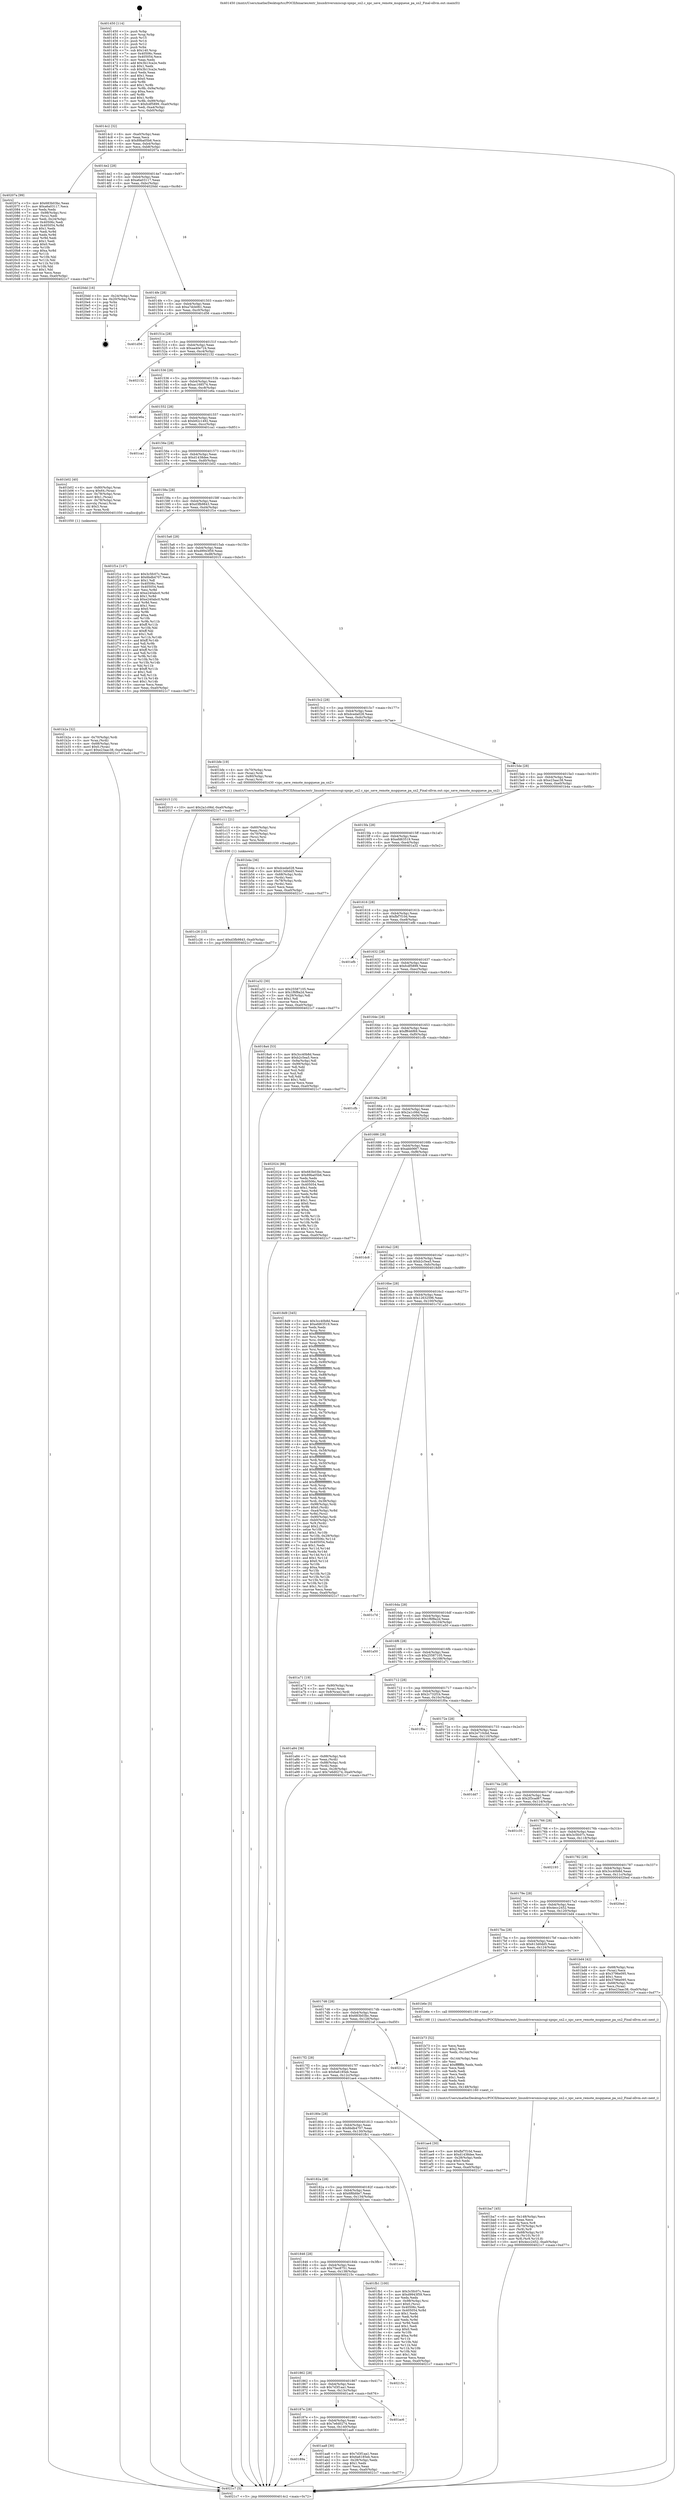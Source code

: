 digraph "0x401450" {
  label = "0x401450 (/mnt/c/Users/mathe/Desktop/tcc/POCII/binaries/extr_linuxdriversmiscsgi-xpxpc_sn2.c_xpc_save_remote_msgqueue_pa_sn2_Final-ollvm.out::main(0))"
  labelloc = "t"
  node[shape=record]

  Entry [label="",width=0.3,height=0.3,shape=circle,fillcolor=black,style=filled]
  "0x4014c2" [label="{
     0x4014c2 [32]\l
     | [instrs]\l
     &nbsp;&nbsp;0x4014c2 \<+6\>: mov -0xa0(%rbp),%eax\l
     &nbsp;&nbsp;0x4014c8 \<+2\>: mov %eax,%ecx\l
     &nbsp;&nbsp;0x4014ca \<+6\>: sub $0x89ba05b6,%ecx\l
     &nbsp;&nbsp;0x4014d0 \<+6\>: mov %eax,-0xb4(%rbp)\l
     &nbsp;&nbsp;0x4014d6 \<+6\>: mov %ecx,-0xb8(%rbp)\l
     &nbsp;&nbsp;0x4014dc \<+6\>: je 000000000040207a \<main+0xc2a\>\l
  }"]
  "0x40207a" [label="{
     0x40207a [99]\l
     | [instrs]\l
     &nbsp;&nbsp;0x40207a \<+5\>: mov $0x683b03bc,%eax\l
     &nbsp;&nbsp;0x40207f \<+5\>: mov $0xa6a03117,%ecx\l
     &nbsp;&nbsp;0x402084 \<+2\>: xor %edx,%edx\l
     &nbsp;&nbsp;0x402086 \<+7\>: mov -0x98(%rbp),%rsi\l
     &nbsp;&nbsp;0x40208d \<+2\>: mov (%rsi),%edi\l
     &nbsp;&nbsp;0x40208f \<+3\>: mov %edi,-0x24(%rbp)\l
     &nbsp;&nbsp;0x402092 \<+7\>: mov 0x40506c,%edi\l
     &nbsp;&nbsp;0x402099 \<+8\>: mov 0x405054,%r8d\l
     &nbsp;&nbsp;0x4020a1 \<+3\>: sub $0x1,%edx\l
     &nbsp;&nbsp;0x4020a4 \<+3\>: mov %edi,%r9d\l
     &nbsp;&nbsp;0x4020a7 \<+3\>: add %edx,%r9d\l
     &nbsp;&nbsp;0x4020aa \<+4\>: imul %r9d,%edi\l
     &nbsp;&nbsp;0x4020ae \<+3\>: and $0x1,%edi\l
     &nbsp;&nbsp;0x4020b1 \<+3\>: cmp $0x0,%edi\l
     &nbsp;&nbsp;0x4020b4 \<+4\>: sete %r10b\l
     &nbsp;&nbsp;0x4020b8 \<+4\>: cmp $0xa,%r8d\l
     &nbsp;&nbsp;0x4020bc \<+4\>: setl %r11b\l
     &nbsp;&nbsp;0x4020c0 \<+3\>: mov %r10b,%bl\l
     &nbsp;&nbsp;0x4020c3 \<+3\>: and %r11b,%bl\l
     &nbsp;&nbsp;0x4020c6 \<+3\>: xor %r11b,%r10b\l
     &nbsp;&nbsp;0x4020c9 \<+3\>: or %r10b,%bl\l
     &nbsp;&nbsp;0x4020cc \<+3\>: test $0x1,%bl\l
     &nbsp;&nbsp;0x4020cf \<+3\>: cmovne %ecx,%eax\l
     &nbsp;&nbsp;0x4020d2 \<+6\>: mov %eax,-0xa0(%rbp)\l
     &nbsp;&nbsp;0x4020d8 \<+5\>: jmp 00000000004021c7 \<main+0xd77\>\l
  }"]
  "0x4014e2" [label="{
     0x4014e2 [28]\l
     | [instrs]\l
     &nbsp;&nbsp;0x4014e2 \<+5\>: jmp 00000000004014e7 \<main+0x97\>\l
     &nbsp;&nbsp;0x4014e7 \<+6\>: mov -0xb4(%rbp),%eax\l
     &nbsp;&nbsp;0x4014ed \<+5\>: sub $0xa6a03117,%eax\l
     &nbsp;&nbsp;0x4014f2 \<+6\>: mov %eax,-0xbc(%rbp)\l
     &nbsp;&nbsp;0x4014f8 \<+6\>: je 00000000004020dd \<main+0xc8d\>\l
  }"]
  Exit [label="",width=0.3,height=0.3,shape=circle,fillcolor=black,style=filled,peripheries=2]
  "0x4020dd" [label="{
     0x4020dd [16]\l
     | [instrs]\l
     &nbsp;&nbsp;0x4020dd \<+3\>: mov -0x24(%rbp),%eax\l
     &nbsp;&nbsp;0x4020e0 \<+4\>: lea -0x20(%rbp),%rsp\l
     &nbsp;&nbsp;0x4020e4 \<+1\>: pop %rbx\l
     &nbsp;&nbsp;0x4020e5 \<+2\>: pop %r12\l
     &nbsp;&nbsp;0x4020e7 \<+2\>: pop %r14\l
     &nbsp;&nbsp;0x4020e9 \<+2\>: pop %r15\l
     &nbsp;&nbsp;0x4020eb \<+1\>: pop %rbp\l
     &nbsp;&nbsp;0x4020ec \<+1\>: ret\l
  }"]
  "0x4014fe" [label="{
     0x4014fe [28]\l
     | [instrs]\l
     &nbsp;&nbsp;0x4014fe \<+5\>: jmp 0000000000401503 \<main+0xb3\>\l
     &nbsp;&nbsp;0x401503 \<+6\>: mov -0xb4(%rbp),%eax\l
     &nbsp;&nbsp;0x401509 \<+5\>: sub $0xa7dcb061,%eax\l
     &nbsp;&nbsp;0x40150e \<+6\>: mov %eax,-0xc0(%rbp)\l
     &nbsp;&nbsp;0x401514 \<+6\>: je 0000000000401d56 \<main+0x906\>\l
  }"]
  "0x401c26" [label="{
     0x401c26 [15]\l
     | [instrs]\l
     &nbsp;&nbsp;0x401c26 \<+10\>: movl $0xd3fb9843,-0xa0(%rbp)\l
     &nbsp;&nbsp;0x401c30 \<+5\>: jmp 00000000004021c7 \<main+0xd77\>\l
  }"]
  "0x401d56" [label="{
     0x401d56\l
  }", style=dashed]
  "0x40151a" [label="{
     0x40151a [28]\l
     | [instrs]\l
     &nbsp;&nbsp;0x40151a \<+5\>: jmp 000000000040151f \<main+0xcf\>\l
     &nbsp;&nbsp;0x40151f \<+6\>: mov -0xb4(%rbp),%eax\l
     &nbsp;&nbsp;0x401525 \<+5\>: sub $0xaa40e724,%eax\l
     &nbsp;&nbsp;0x40152a \<+6\>: mov %eax,-0xc4(%rbp)\l
     &nbsp;&nbsp;0x401530 \<+6\>: je 0000000000402132 \<main+0xce2\>\l
  }"]
  "0x401c11" [label="{
     0x401c11 [21]\l
     | [instrs]\l
     &nbsp;&nbsp;0x401c11 \<+4\>: mov -0x60(%rbp),%rsi\l
     &nbsp;&nbsp;0x401c15 \<+2\>: mov %eax,(%rsi)\l
     &nbsp;&nbsp;0x401c17 \<+4\>: mov -0x70(%rbp),%rsi\l
     &nbsp;&nbsp;0x401c1b \<+3\>: mov (%rsi),%rsi\l
     &nbsp;&nbsp;0x401c1e \<+3\>: mov %rsi,%rdi\l
     &nbsp;&nbsp;0x401c21 \<+5\>: call 0000000000401030 \<free@plt\>\l
     | [calls]\l
     &nbsp;&nbsp;0x401030 \{1\} (unknown)\l
  }"]
  "0x402132" [label="{
     0x402132\l
  }", style=dashed]
  "0x401536" [label="{
     0x401536 [28]\l
     | [instrs]\l
     &nbsp;&nbsp;0x401536 \<+5\>: jmp 000000000040153b \<main+0xeb\>\l
     &nbsp;&nbsp;0x40153b \<+6\>: mov -0xb4(%rbp),%eax\l
     &nbsp;&nbsp;0x401541 \<+5\>: sub $0xac168574,%eax\l
     &nbsp;&nbsp;0x401546 \<+6\>: mov %eax,-0xc8(%rbp)\l
     &nbsp;&nbsp;0x40154c \<+6\>: je 0000000000401e6a \<main+0xa1a\>\l
  }"]
  "0x401ba7" [label="{
     0x401ba7 [45]\l
     | [instrs]\l
     &nbsp;&nbsp;0x401ba7 \<+6\>: mov -0x148(%rbp),%ecx\l
     &nbsp;&nbsp;0x401bad \<+3\>: imul %eax,%ecx\l
     &nbsp;&nbsp;0x401bb0 \<+3\>: movslq %ecx,%r8\l
     &nbsp;&nbsp;0x401bb3 \<+4\>: mov -0x70(%rbp),%r9\l
     &nbsp;&nbsp;0x401bb7 \<+3\>: mov (%r9),%r9\l
     &nbsp;&nbsp;0x401bba \<+4\>: mov -0x68(%rbp),%r10\l
     &nbsp;&nbsp;0x401bbe \<+3\>: movslq (%r10),%r10\l
     &nbsp;&nbsp;0x401bc1 \<+4\>: mov %r8,(%r9,%r10,8)\l
     &nbsp;&nbsp;0x401bc5 \<+10\>: movl $0x4ecc2452,-0xa0(%rbp)\l
     &nbsp;&nbsp;0x401bcf \<+5\>: jmp 00000000004021c7 \<main+0xd77\>\l
  }"]
  "0x401e6a" [label="{
     0x401e6a\l
  }", style=dashed]
  "0x401552" [label="{
     0x401552 [28]\l
     | [instrs]\l
     &nbsp;&nbsp;0x401552 \<+5\>: jmp 0000000000401557 \<main+0x107\>\l
     &nbsp;&nbsp;0x401557 \<+6\>: mov -0xb4(%rbp),%eax\l
     &nbsp;&nbsp;0x40155d \<+5\>: sub $0xb92c1492,%eax\l
     &nbsp;&nbsp;0x401562 \<+6\>: mov %eax,-0xcc(%rbp)\l
     &nbsp;&nbsp;0x401568 \<+6\>: je 0000000000401ca1 \<main+0x851\>\l
  }"]
  "0x401b73" [label="{
     0x401b73 [52]\l
     | [instrs]\l
     &nbsp;&nbsp;0x401b73 \<+2\>: xor %ecx,%ecx\l
     &nbsp;&nbsp;0x401b75 \<+5\>: mov $0x2,%edx\l
     &nbsp;&nbsp;0x401b7a \<+6\>: mov %edx,-0x144(%rbp)\l
     &nbsp;&nbsp;0x401b80 \<+1\>: cltd\l
     &nbsp;&nbsp;0x401b81 \<+6\>: mov -0x144(%rbp),%esi\l
     &nbsp;&nbsp;0x401b87 \<+2\>: idiv %esi\l
     &nbsp;&nbsp;0x401b89 \<+6\>: imul $0xfffffffe,%edx,%edx\l
     &nbsp;&nbsp;0x401b8f \<+2\>: mov %ecx,%edi\l
     &nbsp;&nbsp;0x401b91 \<+2\>: sub %edx,%edi\l
     &nbsp;&nbsp;0x401b93 \<+2\>: mov %ecx,%edx\l
     &nbsp;&nbsp;0x401b95 \<+3\>: sub $0x1,%edx\l
     &nbsp;&nbsp;0x401b98 \<+2\>: add %edx,%edi\l
     &nbsp;&nbsp;0x401b9a \<+2\>: sub %edi,%ecx\l
     &nbsp;&nbsp;0x401b9c \<+6\>: mov %ecx,-0x148(%rbp)\l
     &nbsp;&nbsp;0x401ba2 \<+5\>: call 0000000000401160 \<next_i\>\l
     | [calls]\l
     &nbsp;&nbsp;0x401160 \{1\} (/mnt/c/Users/mathe/Desktop/tcc/POCII/binaries/extr_linuxdriversmiscsgi-xpxpc_sn2.c_xpc_save_remote_msgqueue_pa_sn2_Final-ollvm.out::next_i)\l
  }"]
  "0x401ca1" [label="{
     0x401ca1\l
  }", style=dashed]
  "0x40156e" [label="{
     0x40156e [28]\l
     | [instrs]\l
     &nbsp;&nbsp;0x40156e \<+5\>: jmp 0000000000401573 \<main+0x123\>\l
     &nbsp;&nbsp;0x401573 \<+6\>: mov -0xb4(%rbp),%eax\l
     &nbsp;&nbsp;0x401579 \<+5\>: sub $0xd1438dee,%eax\l
     &nbsp;&nbsp;0x40157e \<+6\>: mov %eax,-0xd0(%rbp)\l
     &nbsp;&nbsp;0x401584 \<+6\>: je 0000000000401b02 \<main+0x6b2\>\l
  }"]
  "0x401b2a" [label="{
     0x401b2a [32]\l
     | [instrs]\l
     &nbsp;&nbsp;0x401b2a \<+4\>: mov -0x70(%rbp),%rdi\l
     &nbsp;&nbsp;0x401b2e \<+3\>: mov %rax,(%rdi)\l
     &nbsp;&nbsp;0x401b31 \<+4\>: mov -0x68(%rbp),%rax\l
     &nbsp;&nbsp;0x401b35 \<+6\>: movl $0x0,(%rax)\l
     &nbsp;&nbsp;0x401b3b \<+10\>: movl $0xe23aac38,-0xa0(%rbp)\l
     &nbsp;&nbsp;0x401b45 \<+5\>: jmp 00000000004021c7 \<main+0xd77\>\l
  }"]
  "0x401b02" [label="{
     0x401b02 [40]\l
     | [instrs]\l
     &nbsp;&nbsp;0x401b02 \<+4\>: mov -0x80(%rbp),%rax\l
     &nbsp;&nbsp;0x401b06 \<+7\>: movq $0x64,(%rax)\l
     &nbsp;&nbsp;0x401b0d \<+4\>: mov -0x78(%rbp),%rax\l
     &nbsp;&nbsp;0x401b11 \<+6\>: movl $0x1,(%rax)\l
     &nbsp;&nbsp;0x401b17 \<+4\>: mov -0x78(%rbp),%rax\l
     &nbsp;&nbsp;0x401b1b \<+3\>: movslq (%rax),%rax\l
     &nbsp;&nbsp;0x401b1e \<+4\>: shl $0x3,%rax\l
     &nbsp;&nbsp;0x401b22 \<+3\>: mov %rax,%rdi\l
     &nbsp;&nbsp;0x401b25 \<+5\>: call 0000000000401050 \<malloc@plt\>\l
     | [calls]\l
     &nbsp;&nbsp;0x401050 \{1\} (unknown)\l
  }"]
  "0x40158a" [label="{
     0x40158a [28]\l
     | [instrs]\l
     &nbsp;&nbsp;0x40158a \<+5\>: jmp 000000000040158f \<main+0x13f\>\l
     &nbsp;&nbsp;0x40158f \<+6\>: mov -0xb4(%rbp),%eax\l
     &nbsp;&nbsp;0x401595 \<+5\>: sub $0xd3fb9843,%eax\l
     &nbsp;&nbsp;0x40159a \<+6\>: mov %eax,-0xd4(%rbp)\l
     &nbsp;&nbsp;0x4015a0 \<+6\>: je 0000000000401f1e \<main+0xace\>\l
  }"]
  "0x40189a" [label="{
     0x40189a\l
  }", style=dashed]
  "0x401f1e" [label="{
     0x401f1e [147]\l
     | [instrs]\l
     &nbsp;&nbsp;0x401f1e \<+5\>: mov $0x3c5fc07c,%eax\l
     &nbsp;&nbsp;0x401f23 \<+5\>: mov $0x6bdb4707,%ecx\l
     &nbsp;&nbsp;0x401f28 \<+2\>: mov $0x1,%dl\l
     &nbsp;&nbsp;0x401f2a \<+7\>: mov 0x40506c,%esi\l
     &nbsp;&nbsp;0x401f31 \<+7\>: mov 0x405054,%edi\l
     &nbsp;&nbsp;0x401f38 \<+3\>: mov %esi,%r8d\l
     &nbsp;&nbsp;0x401f3b \<+7\>: add $0xe240abc0,%r8d\l
     &nbsp;&nbsp;0x401f42 \<+4\>: sub $0x1,%r8d\l
     &nbsp;&nbsp;0x401f46 \<+7\>: sub $0xe240abc0,%r8d\l
     &nbsp;&nbsp;0x401f4d \<+4\>: imul %r8d,%esi\l
     &nbsp;&nbsp;0x401f51 \<+3\>: and $0x1,%esi\l
     &nbsp;&nbsp;0x401f54 \<+3\>: cmp $0x0,%esi\l
     &nbsp;&nbsp;0x401f57 \<+4\>: sete %r9b\l
     &nbsp;&nbsp;0x401f5b \<+3\>: cmp $0xa,%edi\l
     &nbsp;&nbsp;0x401f5e \<+4\>: setl %r10b\l
     &nbsp;&nbsp;0x401f62 \<+3\>: mov %r9b,%r11b\l
     &nbsp;&nbsp;0x401f65 \<+4\>: xor $0xff,%r11b\l
     &nbsp;&nbsp;0x401f69 \<+3\>: mov %r10b,%bl\l
     &nbsp;&nbsp;0x401f6c \<+3\>: xor $0xff,%bl\l
     &nbsp;&nbsp;0x401f6f \<+3\>: xor $0x1,%dl\l
     &nbsp;&nbsp;0x401f72 \<+3\>: mov %r11b,%r14b\l
     &nbsp;&nbsp;0x401f75 \<+4\>: and $0xff,%r14b\l
     &nbsp;&nbsp;0x401f79 \<+3\>: and %dl,%r9b\l
     &nbsp;&nbsp;0x401f7c \<+3\>: mov %bl,%r15b\l
     &nbsp;&nbsp;0x401f7f \<+4\>: and $0xff,%r15b\l
     &nbsp;&nbsp;0x401f83 \<+3\>: and %dl,%r10b\l
     &nbsp;&nbsp;0x401f86 \<+3\>: or %r9b,%r14b\l
     &nbsp;&nbsp;0x401f89 \<+3\>: or %r10b,%r15b\l
     &nbsp;&nbsp;0x401f8c \<+3\>: xor %r15b,%r14b\l
     &nbsp;&nbsp;0x401f8f \<+3\>: or %bl,%r11b\l
     &nbsp;&nbsp;0x401f92 \<+4\>: xor $0xff,%r11b\l
     &nbsp;&nbsp;0x401f96 \<+3\>: or $0x1,%dl\l
     &nbsp;&nbsp;0x401f99 \<+3\>: and %dl,%r11b\l
     &nbsp;&nbsp;0x401f9c \<+3\>: or %r11b,%r14b\l
     &nbsp;&nbsp;0x401f9f \<+4\>: test $0x1,%r14b\l
     &nbsp;&nbsp;0x401fa3 \<+3\>: cmovne %ecx,%eax\l
     &nbsp;&nbsp;0x401fa6 \<+6\>: mov %eax,-0xa0(%rbp)\l
     &nbsp;&nbsp;0x401fac \<+5\>: jmp 00000000004021c7 \<main+0xd77\>\l
  }"]
  "0x4015a6" [label="{
     0x4015a6 [28]\l
     | [instrs]\l
     &nbsp;&nbsp;0x4015a6 \<+5\>: jmp 00000000004015ab \<main+0x15b\>\l
     &nbsp;&nbsp;0x4015ab \<+6\>: mov -0xb4(%rbp),%eax\l
     &nbsp;&nbsp;0x4015b1 \<+5\>: sub $0xd9943f59,%eax\l
     &nbsp;&nbsp;0x4015b6 \<+6\>: mov %eax,-0xd8(%rbp)\l
     &nbsp;&nbsp;0x4015bc \<+6\>: je 0000000000402015 \<main+0xbc5\>\l
  }"]
  "0x401aa8" [label="{
     0x401aa8 [30]\l
     | [instrs]\l
     &nbsp;&nbsp;0x401aa8 \<+5\>: mov $0x7d3f1aa1,%eax\l
     &nbsp;&nbsp;0x401aad \<+5\>: mov $0x6a6185eb,%ecx\l
     &nbsp;&nbsp;0x401ab2 \<+3\>: mov -0x28(%rbp),%edx\l
     &nbsp;&nbsp;0x401ab5 \<+3\>: cmp $0x1,%edx\l
     &nbsp;&nbsp;0x401ab8 \<+3\>: cmovl %ecx,%eax\l
     &nbsp;&nbsp;0x401abb \<+6\>: mov %eax,-0xa0(%rbp)\l
     &nbsp;&nbsp;0x401ac1 \<+5\>: jmp 00000000004021c7 \<main+0xd77\>\l
  }"]
  "0x402015" [label="{
     0x402015 [15]\l
     | [instrs]\l
     &nbsp;&nbsp;0x402015 \<+10\>: movl $0x2a1c06d,-0xa0(%rbp)\l
     &nbsp;&nbsp;0x40201f \<+5\>: jmp 00000000004021c7 \<main+0xd77\>\l
  }"]
  "0x4015c2" [label="{
     0x4015c2 [28]\l
     | [instrs]\l
     &nbsp;&nbsp;0x4015c2 \<+5\>: jmp 00000000004015c7 \<main+0x177\>\l
     &nbsp;&nbsp;0x4015c7 \<+6\>: mov -0xb4(%rbp),%eax\l
     &nbsp;&nbsp;0x4015cd \<+5\>: sub $0xdceda028,%eax\l
     &nbsp;&nbsp;0x4015d2 \<+6\>: mov %eax,-0xdc(%rbp)\l
     &nbsp;&nbsp;0x4015d8 \<+6\>: je 0000000000401bfe \<main+0x7ae\>\l
  }"]
  "0x40187e" [label="{
     0x40187e [28]\l
     | [instrs]\l
     &nbsp;&nbsp;0x40187e \<+5\>: jmp 0000000000401883 \<main+0x433\>\l
     &nbsp;&nbsp;0x401883 \<+6\>: mov -0xb4(%rbp),%eax\l
     &nbsp;&nbsp;0x401889 \<+5\>: sub $0x7e6d0274,%eax\l
     &nbsp;&nbsp;0x40188e \<+6\>: mov %eax,-0x140(%rbp)\l
     &nbsp;&nbsp;0x401894 \<+6\>: je 0000000000401aa8 \<main+0x658\>\l
  }"]
  "0x401bfe" [label="{
     0x401bfe [19]\l
     | [instrs]\l
     &nbsp;&nbsp;0x401bfe \<+4\>: mov -0x70(%rbp),%rax\l
     &nbsp;&nbsp;0x401c02 \<+3\>: mov (%rax),%rdi\l
     &nbsp;&nbsp;0x401c05 \<+4\>: mov -0x80(%rbp),%rax\l
     &nbsp;&nbsp;0x401c09 \<+3\>: mov (%rax),%rsi\l
     &nbsp;&nbsp;0x401c0c \<+5\>: call 0000000000401430 \<xpc_save_remote_msgqueue_pa_sn2\>\l
     | [calls]\l
     &nbsp;&nbsp;0x401430 \{1\} (/mnt/c/Users/mathe/Desktop/tcc/POCII/binaries/extr_linuxdriversmiscsgi-xpxpc_sn2.c_xpc_save_remote_msgqueue_pa_sn2_Final-ollvm.out::xpc_save_remote_msgqueue_pa_sn2)\l
  }"]
  "0x4015de" [label="{
     0x4015de [28]\l
     | [instrs]\l
     &nbsp;&nbsp;0x4015de \<+5\>: jmp 00000000004015e3 \<main+0x193\>\l
     &nbsp;&nbsp;0x4015e3 \<+6\>: mov -0xb4(%rbp),%eax\l
     &nbsp;&nbsp;0x4015e9 \<+5\>: sub $0xe23aac38,%eax\l
     &nbsp;&nbsp;0x4015ee \<+6\>: mov %eax,-0xe0(%rbp)\l
     &nbsp;&nbsp;0x4015f4 \<+6\>: je 0000000000401b4a \<main+0x6fa\>\l
  }"]
  "0x401ac6" [label="{
     0x401ac6\l
  }", style=dashed]
  "0x401b4a" [label="{
     0x401b4a [36]\l
     | [instrs]\l
     &nbsp;&nbsp;0x401b4a \<+5\>: mov $0xdceda028,%eax\l
     &nbsp;&nbsp;0x401b4f \<+5\>: mov $0x613d0dd5,%ecx\l
     &nbsp;&nbsp;0x401b54 \<+4\>: mov -0x68(%rbp),%rdx\l
     &nbsp;&nbsp;0x401b58 \<+2\>: mov (%rdx),%esi\l
     &nbsp;&nbsp;0x401b5a \<+4\>: mov -0x78(%rbp),%rdx\l
     &nbsp;&nbsp;0x401b5e \<+2\>: cmp (%rdx),%esi\l
     &nbsp;&nbsp;0x401b60 \<+3\>: cmovl %ecx,%eax\l
     &nbsp;&nbsp;0x401b63 \<+6\>: mov %eax,-0xa0(%rbp)\l
     &nbsp;&nbsp;0x401b69 \<+5\>: jmp 00000000004021c7 \<main+0xd77\>\l
  }"]
  "0x4015fa" [label="{
     0x4015fa [28]\l
     | [instrs]\l
     &nbsp;&nbsp;0x4015fa \<+5\>: jmp 00000000004015ff \<main+0x1af\>\l
     &nbsp;&nbsp;0x4015ff \<+6\>: mov -0xb4(%rbp),%eax\l
     &nbsp;&nbsp;0x401605 \<+5\>: sub $0xefd63519,%eax\l
     &nbsp;&nbsp;0x40160a \<+6\>: mov %eax,-0xe4(%rbp)\l
     &nbsp;&nbsp;0x401610 \<+6\>: je 0000000000401a32 \<main+0x5e2\>\l
  }"]
  "0x401862" [label="{
     0x401862 [28]\l
     | [instrs]\l
     &nbsp;&nbsp;0x401862 \<+5\>: jmp 0000000000401867 \<main+0x417\>\l
     &nbsp;&nbsp;0x401867 \<+6\>: mov -0xb4(%rbp),%eax\l
     &nbsp;&nbsp;0x40186d \<+5\>: sub $0x7d3f1aa1,%eax\l
     &nbsp;&nbsp;0x401872 \<+6\>: mov %eax,-0x13c(%rbp)\l
     &nbsp;&nbsp;0x401878 \<+6\>: je 0000000000401ac6 \<main+0x676\>\l
  }"]
  "0x401a32" [label="{
     0x401a32 [30]\l
     | [instrs]\l
     &nbsp;&nbsp;0x401a32 \<+5\>: mov $0x25587105,%eax\l
     &nbsp;&nbsp;0x401a37 \<+5\>: mov $0x1f6f8a2d,%ecx\l
     &nbsp;&nbsp;0x401a3c \<+3\>: mov -0x29(%rbp),%dl\l
     &nbsp;&nbsp;0x401a3f \<+3\>: test $0x1,%dl\l
     &nbsp;&nbsp;0x401a42 \<+3\>: cmovne %ecx,%eax\l
     &nbsp;&nbsp;0x401a45 \<+6\>: mov %eax,-0xa0(%rbp)\l
     &nbsp;&nbsp;0x401a4b \<+5\>: jmp 00000000004021c7 \<main+0xd77\>\l
  }"]
  "0x401616" [label="{
     0x401616 [28]\l
     | [instrs]\l
     &nbsp;&nbsp;0x401616 \<+5\>: jmp 000000000040161b \<main+0x1cb\>\l
     &nbsp;&nbsp;0x40161b \<+6\>: mov -0xb4(%rbp),%eax\l
     &nbsp;&nbsp;0x401621 \<+5\>: sub $0xfbf7f10d,%eax\l
     &nbsp;&nbsp;0x401626 \<+6\>: mov %eax,-0xe8(%rbp)\l
     &nbsp;&nbsp;0x40162c \<+6\>: je 0000000000401efb \<main+0xaab\>\l
  }"]
  "0x40215c" [label="{
     0x40215c\l
  }", style=dashed]
  "0x401efb" [label="{
     0x401efb\l
  }", style=dashed]
  "0x401632" [label="{
     0x401632 [28]\l
     | [instrs]\l
     &nbsp;&nbsp;0x401632 \<+5\>: jmp 0000000000401637 \<main+0x1e7\>\l
     &nbsp;&nbsp;0x401637 \<+6\>: mov -0xb4(%rbp),%eax\l
     &nbsp;&nbsp;0x40163d \<+5\>: sub $0xfcdf5899,%eax\l
     &nbsp;&nbsp;0x401642 \<+6\>: mov %eax,-0xec(%rbp)\l
     &nbsp;&nbsp;0x401648 \<+6\>: je 00000000004018a4 \<main+0x454\>\l
  }"]
  "0x401846" [label="{
     0x401846 [28]\l
     | [instrs]\l
     &nbsp;&nbsp;0x401846 \<+5\>: jmp 000000000040184b \<main+0x3fb\>\l
     &nbsp;&nbsp;0x40184b \<+6\>: mov -0xb4(%rbp),%eax\l
     &nbsp;&nbsp;0x401851 \<+5\>: sub $0x75ec8751,%eax\l
     &nbsp;&nbsp;0x401856 \<+6\>: mov %eax,-0x138(%rbp)\l
     &nbsp;&nbsp;0x40185c \<+6\>: je 000000000040215c \<main+0xd0c\>\l
  }"]
  "0x4018a4" [label="{
     0x4018a4 [53]\l
     | [instrs]\l
     &nbsp;&nbsp;0x4018a4 \<+5\>: mov $0x3cc40b8d,%eax\l
     &nbsp;&nbsp;0x4018a9 \<+5\>: mov $0xb2c5ea5,%ecx\l
     &nbsp;&nbsp;0x4018ae \<+6\>: mov -0x9a(%rbp),%dl\l
     &nbsp;&nbsp;0x4018b4 \<+7\>: mov -0x99(%rbp),%sil\l
     &nbsp;&nbsp;0x4018bb \<+3\>: mov %dl,%dil\l
     &nbsp;&nbsp;0x4018be \<+3\>: and %sil,%dil\l
     &nbsp;&nbsp;0x4018c1 \<+3\>: xor %sil,%dl\l
     &nbsp;&nbsp;0x4018c4 \<+3\>: or %dl,%dil\l
     &nbsp;&nbsp;0x4018c7 \<+4\>: test $0x1,%dil\l
     &nbsp;&nbsp;0x4018cb \<+3\>: cmovne %ecx,%eax\l
     &nbsp;&nbsp;0x4018ce \<+6\>: mov %eax,-0xa0(%rbp)\l
     &nbsp;&nbsp;0x4018d4 \<+5\>: jmp 00000000004021c7 \<main+0xd77\>\l
  }"]
  "0x40164e" [label="{
     0x40164e [28]\l
     | [instrs]\l
     &nbsp;&nbsp;0x40164e \<+5\>: jmp 0000000000401653 \<main+0x203\>\l
     &nbsp;&nbsp;0x401653 \<+6\>: mov -0xb4(%rbp),%eax\l
     &nbsp;&nbsp;0x401659 \<+5\>: sub $0xff646f69,%eax\l
     &nbsp;&nbsp;0x40165e \<+6\>: mov %eax,-0xf0(%rbp)\l
     &nbsp;&nbsp;0x401664 \<+6\>: je 0000000000401cfb \<main+0x8ab\>\l
  }"]
  "0x4021c7" [label="{
     0x4021c7 [5]\l
     | [instrs]\l
     &nbsp;&nbsp;0x4021c7 \<+5\>: jmp 00000000004014c2 \<main+0x72\>\l
  }"]
  "0x401450" [label="{
     0x401450 [114]\l
     | [instrs]\l
     &nbsp;&nbsp;0x401450 \<+1\>: push %rbp\l
     &nbsp;&nbsp;0x401451 \<+3\>: mov %rsp,%rbp\l
     &nbsp;&nbsp;0x401454 \<+2\>: push %r15\l
     &nbsp;&nbsp;0x401456 \<+2\>: push %r14\l
     &nbsp;&nbsp;0x401458 \<+2\>: push %r12\l
     &nbsp;&nbsp;0x40145a \<+1\>: push %rbx\l
     &nbsp;&nbsp;0x40145b \<+7\>: sub $0x140,%rsp\l
     &nbsp;&nbsp;0x401462 \<+7\>: mov 0x40506c,%eax\l
     &nbsp;&nbsp;0x401469 \<+7\>: mov 0x405054,%ecx\l
     &nbsp;&nbsp;0x401470 \<+2\>: mov %eax,%edx\l
     &nbsp;&nbsp;0x401472 \<+6\>: add $0x3b13ca2e,%edx\l
     &nbsp;&nbsp;0x401478 \<+3\>: sub $0x1,%edx\l
     &nbsp;&nbsp;0x40147b \<+6\>: sub $0x3b13ca2e,%edx\l
     &nbsp;&nbsp;0x401481 \<+3\>: imul %edx,%eax\l
     &nbsp;&nbsp;0x401484 \<+3\>: and $0x1,%eax\l
     &nbsp;&nbsp;0x401487 \<+3\>: cmp $0x0,%eax\l
     &nbsp;&nbsp;0x40148a \<+4\>: sete %r8b\l
     &nbsp;&nbsp;0x40148e \<+4\>: and $0x1,%r8b\l
     &nbsp;&nbsp;0x401492 \<+7\>: mov %r8b,-0x9a(%rbp)\l
     &nbsp;&nbsp;0x401499 \<+3\>: cmp $0xa,%ecx\l
     &nbsp;&nbsp;0x40149c \<+4\>: setl %r8b\l
     &nbsp;&nbsp;0x4014a0 \<+4\>: and $0x1,%r8b\l
     &nbsp;&nbsp;0x4014a4 \<+7\>: mov %r8b,-0x99(%rbp)\l
     &nbsp;&nbsp;0x4014ab \<+10\>: movl $0xfcdf5899,-0xa0(%rbp)\l
     &nbsp;&nbsp;0x4014b5 \<+6\>: mov %edi,-0xa4(%rbp)\l
     &nbsp;&nbsp;0x4014bb \<+7\>: mov %rsi,-0xb0(%rbp)\l
  }"]
  "0x401eec" [label="{
     0x401eec\l
  }", style=dashed]
  "0x401cfb" [label="{
     0x401cfb\l
  }", style=dashed]
  "0x40166a" [label="{
     0x40166a [28]\l
     | [instrs]\l
     &nbsp;&nbsp;0x40166a \<+5\>: jmp 000000000040166f \<main+0x21f\>\l
     &nbsp;&nbsp;0x40166f \<+6\>: mov -0xb4(%rbp),%eax\l
     &nbsp;&nbsp;0x401675 \<+5\>: sub $0x2a1c06d,%eax\l
     &nbsp;&nbsp;0x40167a \<+6\>: mov %eax,-0xf4(%rbp)\l
     &nbsp;&nbsp;0x401680 \<+6\>: je 0000000000402024 \<main+0xbd4\>\l
  }"]
  "0x40182a" [label="{
     0x40182a [28]\l
     | [instrs]\l
     &nbsp;&nbsp;0x40182a \<+5\>: jmp 000000000040182f \<main+0x3df\>\l
     &nbsp;&nbsp;0x40182f \<+6\>: mov -0xb4(%rbp),%eax\l
     &nbsp;&nbsp;0x401835 \<+5\>: sub $0x6f6bfde7,%eax\l
     &nbsp;&nbsp;0x40183a \<+6\>: mov %eax,-0x134(%rbp)\l
     &nbsp;&nbsp;0x401840 \<+6\>: je 0000000000401eec \<main+0xa9c\>\l
  }"]
  "0x402024" [label="{
     0x402024 [86]\l
     | [instrs]\l
     &nbsp;&nbsp;0x402024 \<+5\>: mov $0x683b03bc,%eax\l
     &nbsp;&nbsp;0x402029 \<+5\>: mov $0x89ba05b6,%ecx\l
     &nbsp;&nbsp;0x40202e \<+2\>: xor %edx,%edx\l
     &nbsp;&nbsp;0x402030 \<+7\>: mov 0x40506c,%esi\l
     &nbsp;&nbsp;0x402037 \<+7\>: mov 0x405054,%edi\l
     &nbsp;&nbsp;0x40203e \<+3\>: sub $0x1,%edx\l
     &nbsp;&nbsp;0x402041 \<+3\>: mov %esi,%r8d\l
     &nbsp;&nbsp;0x402044 \<+3\>: add %edx,%r8d\l
     &nbsp;&nbsp;0x402047 \<+4\>: imul %r8d,%esi\l
     &nbsp;&nbsp;0x40204b \<+3\>: and $0x1,%esi\l
     &nbsp;&nbsp;0x40204e \<+3\>: cmp $0x0,%esi\l
     &nbsp;&nbsp;0x402051 \<+4\>: sete %r9b\l
     &nbsp;&nbsp;0x402055 \<+3\>: cmp $0xa,%edi\l
     &nbsp;&nbsp;0x402058 \<+4\>: setl %r10b\l
     &nbsp;&nbsp;0x40205c \<+3\>: mov %r9b,%r11b\l
     &nbsp;&nbsp;0x40205f \<+3\>: and %r10b,%r11b\l
     &nbsp;&nbsp;0x402062 \<+3\>: xor %r10b,%r9b\l
     &nbsp;&nbsp;0x402065 \<+3\>: or %r9b,%r11b\l
     &nbsp;&nbsp;0x402068 \<+4\>: test $0x1,%r11b\l
     &nbsp;&nbsp;0x40206c \<+3\>: cmovne %ecx,%eax\l
     &nbsp;&nbsp;0x40206f \<+6\>: mov %eax,-0xa0(%rbp)\l
     &nbsp;&nbsp;0x402075 \<+5\>: jmp 00000000004021c7 \<main+0xd77\>\l
  }"]
  "0x401686" [label="{
     0x401686 [28]\l
     | [instrs]\l
     &nbsp;&nbsp;0x401686 \<+5\>: jmp 000000000040168b \<main+0x23b\>\l
     &nbsp;&nbsp;0x40168b \<+6\>: mov -0xb4(%rbp),%eax\l
     &nbsp;&nbsp;0x401691 \<+5\>: sub $0xabb0667,%eax\l
     &nbsp;&nbsp;0x401696 \<+6\>: mov %eax,-0xf8(%rbp)\l
     &nbsp;&nbsp;0x40169c \<+6\>: je 0000000000401dc8 \<main+0x978\>\l
  }"]
  "0x401fb1" [label="{
     0x401fb1 [100]\l
     | [instrs]\l
     &nbsp;&nbsp;0x401fb1 \<+5\>: mov $0x3c5fc07c,%eax\l
     &nbsp;&nbsp;0x401fb6 \<+5\>: mov $0xd9943f59,%ecx\l
     &nbsp;&nbsp;0x401fbb \<+2\>: xor %edx,%edx\l
     &nbsp;&nbsp;0x401fbd \<+7\>: mov -0x98(%rbp),%rsi\l
     &nbsp;&nbsp;0x401fc4 \<+6\>: movl $0x0,(%rsi)\l
     &nbsp;&nbsp;0x401fca \<+7\>: mov 0x40506c,%edi\l
     &nbsp;&nbsp;0x401fd1 \<+8\>: mov 0x405054,%r8d\l
     &nbsp;&nbsp;0x401fd9 \<+3\>: sub $0x1,%edx\l
     &nbsp;&nbsp;0x401fdc \<+3\>: mov %edi,%r9d\l
     &nbsp;&nbsp;0x401fdf \<+3\>: add %edx,%r9d\l
     &nbsp;&nbsp;0x401fe2 \<+4\>: imul %r9d,%edi\l
     &nbsp;&nbsp;0x401fe6 \<+3\>: and $0x1,%edi\l
     &nbsp;&nbsp;0x401fe9 \<+3\>: cmp $0x0,%edi\l
     &nbsp;&nbsp;0x401fec \<+4\>: sete %r10b\l
     &nbsp;&nbsp;0x401ff0 \<+4\>: cmp $0xa,%r8d\l
     &nbsp;&nbsp;0x401ff4 \<+4\>: setl %r11b\l
     &nbsp;&nbsp;0x401ff8 \<+3\>: mov %r10b,%bl\l
     &nbsp;&nbsp;0x401ffb \<+3\>: and %r11b,%bl\l
     &nbsp;&nbsp;0x401ffe \<+3\>: xor %r11b,%r10b\l
     &nbsp;&nbsp;0x402001 \<+3\>: or %r10b,%bl\l
     &nbsp;&nbsp;0x402004 \<+3\>: test $0x1,%bl\l
     &nbsp;&nbsp;0x402007 \<+3\>: cmovne %ecx,%eax\l
     &nbsp;&nbsp;0x40200a \<+6\>: mov %eax,-0xa0(%rbp)\l
     &nbsp;&nbsp;0x402010 \<+5\>: jmp 00000000004021c7 \<main+0xd77\>\l
  }"]
  "0x401dc8" [label="{
     0x401dc8\l
  }", style=dashed]
  "0x4016a2" [label="{
     0x4016a2 [28]\l
     | [instrs]\l
     &nbsp;&nbsp;0x4016a2 \<+5\>: jmp 00000000004016a7 \<main+0x257\>\l
     &nbsp;&nbsp;0x4016a7 \<+6\>: mov -0xb4(%rbp),%eax\l
     &nbsp;&nbsp;0x4016ad \<+5\>: sub $0xb2c5ea5,%eax\l
     &nbsp;&nbsp;0x4016b2 \<+6\>: mov %eax,-0xfc(%rbp)\l
     &nbsp;&nbsp;0x4016b8 \<+6\>: je 00000000004018d9 \<main+0x489\>\l
  }"]
  "0x40180e" [label="{
     0x40180e [28]\l
     | [instrs]\l
     &nbsp;&nbsp;0x40180e \<+5\>: jmp 0000000000401813 \<main+0x3c3\>\l
     &nbsp;&nbsp;0x401813 \<+6\>: mov -0xb4(%rbp),%eax\l
     &nbsp;&nbsp;0x401819 \<+5\>: sub $0x6bdb4707,%eax\l
     &nbsp;&nbsp;0x40181e \<+6\>: mov %eax,-0x130(%rbp)\l
     &nbsp;&nbsp;0x401824 \<+6\>: je 0000000000401fb1 \<main+0xb61\>\l
  }"]
  "0x4018d9" [label="{
     0x4018d9 [345]\l
     | [instrs]\l
     &nbsp;&nbsp;0x4018d9 \<+5\>: mov $0x3cc40b8d,%eax\l
     &nbsp;&nbsp;0x4018de \<+5\>: mov $0xefd63519,%ecx\l
     &nbsp;&nbsp;0x4018e3 \<+2\>: xor %edx,%edx\l
     &nbsp;&nbsp;0x4018e5 \<+3\>: mov %rsp,%rsi\l
     &nbsp;&nbsp;0x4018e8 \<+4\>: add $0xfffffffffffffff0,%rsi\l
     &nbsp;&nbsp;0x4018ec \<+3\>: mov %rsi,%rsp\l
     &nbsp;&nbsp;0x4018ef \<+7\>: mov %rsi,-0x98(%rbp)\l
     &nbsp;&nbsp;0x4018f6 \<+3\>: mov %rsp,%rsi\l
     &nbsp;&nbsp;0x4018f9 \<+4\>: add $0xfffffffffffffff0,%rsi\l
     &nbsp;&nbsp;0x4018fd \<+3\>: mov %rsi,%rsp\l
     &nbsp;&nbsp;0x401900 \<+3\>: mov %rsp,%rdi\l
     &nbsp;&nbsp;0x401903 \<+4\>: add $0xfffffffffffffff0,%rdi\l
     &nbsp;&nbsp;0x401907 \<+3\>: mov %rdi,%rsp\l
     &nbsp;&nbsp;0x40190a \<+7\>: mov %rdi,-0x90(%rbp)\l
     &nbsp;&nbsp;0x401911 \<+3\>: mov %rsp,%rdi\l
     &nbsp;&nbsp;0x401914 \<+4\>: add $0xfffffffffffffff0,%rdi\l
     &nbsp;&nbsp;0x401918 \<+3\>: mov %rdi,%rsp\l
     &nbsp;&nbsp;0x40191b \<+7\>: mov %rdi,-0x88(%rbp)\l
     &nbsp;&nbsp;0x401922 \<+3\>: mov %rsp,%rdi\l
     &nbsp;&nbsp;0x401925 \<+4\>: add $0xfffffffffffffff0,%rdi\l
     &nbsp;&nbsp;0x401929 \<+3\>: mov %rdi,%rsp\l
     &nbsp;&nbsp;0x40192c \<+4\>: mov %rdi,-0x80(%rbp)\l
     &nbsp;&nbsp;0x401930 \<+3\>: mov %rsp,%rdi\l
     &nbsp;&nbsp;0x401933 \<+4\>: add $0xfffffffffffffff0,%rdi\l
     &nbsp;&nbsp;0x401937 \<+3\>: mov %rdi,%rsp\l
     &nbsp;&nbsp;0x40193a \<+4\>: mov %rdi,-0x78(%rbp)\l
     &nbsp;&nbsp;0x40193e \<+3\>: mov %rsp,%rdi\l
     &nbsp;&nbsp;0x401941 \<+4\>: add $0xfffffffffffffff0,%rdi\l
     &nbsp;&nbsp;0x401945 \<+3\>: mov %rdi,%rsp\l
     &nbsp;&nbsp;0x401948 \<+4\>: mov %rdi,-0x70(%rbp)\l
     &nbsp;&nbsp;0x40194c \<+3\>: mov %rsp,%rdi\l
     &nbsp;&nbsp;0x40194f \<+4\>: add $0xfffffffffffffff0,%rdi\l
     &nbsp;&nbsp;0x401953 \<+3\>: mov %rdi,%rsp\l
     &nbsp;&nbsp;0x401956 \<+4\>: mov %rdi,-0x68(%rbp)\l
     &nbsp;&nbsp;0x40195a \<+3\>: mov %rsp,%rdi\l
     &nbsp;&nbsp;0x40195d \<+4\>: add $0xfffffffffffffff0,%rdi\l
     &nbsp;&nbsp;0x401961 \<+3\>: mov %rdi,%rsp\l
     &nbsp;&nbsp;0x401964 \<+4\>: mov %rdi,-0x60(%rbp)\l
     &nbsp;&nbsp;0x401968 \<+3\>: mov %rsp,%rdi\l
     &nbsp;&nbsp;0x40196b \<+4\>: add $0xfffffffffffffff0,%rdi\l
     &nbsp;&nbsp;0x40196f \<+3\>: mov %rdi,%rsp\l
     &nbsp;&nbsp;0x401972 \<+4\>: mov %rdi,-0x58(%rbp)\l
     &nbsp;&nbsp;0x401976 \<+3\>: mov %rsp,%rdi\l
     &nbsp;&nbsp;0x401979 \<+4\>: add $0xfffffffffffffff0,%rdi\l
     &nbsp;&nbsp;0x40197d \<+3\>: mov %rdi,%rsp\l
     &nbsp;&nbsp;0x401980 \<+4\>: mov %rdi,-0x50(%rbp)\l
     &nbsp;&nbsp;0x401984 \<+3\>: mov %rsp,%rdi\l
     &nbsp;&nbsp;0x401987 \<+4\>: add $0xfffffffffffffff0,%rdi\l
     &nbsp;&nbsp;0x40198b \<+3\>: mov %rdi,%rsp\l
     &nbsp;&nbsp;0x40198e \<+4\>: mov %rdi,-0x48(%rbp)\l
     &nbsp;&nbsp;0x401992 \<+3\>: mov %rsp,%rdi\l
     &nbsp;&nbsp;0x401995 \<+4\>: add $0xfffffffffffffff0,%rdi\l
     &nbsp;&nbsp;0x401999 \<+3\>: mov %rdi,%rsp\l
     &nbsp;&nbsp;0x40199c \<+4\>: mov %rdi,-0x40(%rbp)\l
     &nbsp;&nbsp;0x4019a0 \<+3\>: mov %rsp,%rdi\l
     &nbsp;&nbsp;0x4019a3 \<+4\>: add $0xfffffffffffffff0,%rdi\l
     &nbsp;&nbsp;0x4019a7 \<+3\>: mov %rdi,%rsp\l
     &nbsp;&nbsp;0x4019aa \<+4\>: mov %rdi,-0x38(%rbp)\l
     &nbsp;&nbsp;0x4019ae \<+7\>: mov -0x98(%rbp),%rdi\l
     &nbsp;&nbsp;0x4019b5 \<+6\>: movl $0x0,(%rdi)\l
     &nbsp;&nbsp;0x4019bb \<+7\>: mov -0xa4(%rbp),%r8d\l
     &nbsp;&nbsp;0x4019c2 \<+3\>: mov %r8d,(%rsi)\l
     &nbsp;&nbsp;0x4019c5 \<+7\>: mov -0x90(%rbp),%rdi\l
     &nbsp;&nbsp;0x4019cc \<+7\>: mov -0xb0(%rbp),%r9\l
     &nbsp;&nbsp;0x4019d3 \<+3\>: mov %r9,(%rdi)\l
     &nbsp;&nbsp;0x4019d6 \<+3\>: cmpl $0x2,(%rsi)\l
     &nbsp;&nbsp;0x4019d9 \<+4\>: setne %r10b\l
     &nbsp;&nbsp;0x4019dd \<+4\>: and $0x1,%r10b\l
     &nbsp;&nbsp;0x4019e1 \<+4\>: mov %r10b,-0x29(%rbp)\l
     &nbsp;&nbsp;0x4019e5 \<+8\>: mov 0x40506c,%r11d\l
     &nbsp;&nbsp;0x4019ed \<+7\>: mov 0x405054,%ebx\l
     &nbsp;&nbsp;0x4019f4 \<+3\>: sub $0x1,%edx\l
     &nbsp;&nbsp;0x4019f7 \<+3\>: mov %r11d,%r14d\l
     &nbsp;&nbsp;0x4019fa \<+3\>: add %edx,%r14d\l
     &nbsp;&nbsp;0x4019fd \<+4\>: imul %r14d,%r11d\l
     &nbsp;&nbsp;0x401a01 \<+4\>: and $0x1,%r11d\l
     &nbsp;&nbsp;0x401a05 \<+4\>: cmp $0x0,%r11d\l
     &nbsp;&nbsp;0x401a09 \<+4\>: sete %r10b\l
     &nbsp;&nbsp;0x401a0d \<+3\>: cmp $0xa,%ebx\l
     &nbsp;&nbsp;0x401a10 \<+4\>: setl %r15b\l
     &nbsp;&nbsp;0x401a14 \<+3\>: mov %r10b,%r12b\l
     &nbsp;&nbsp;0x401a17 \<+3\>: and %r15b,%r12b\l
     &nbsp;&nbsp;0x401a1a \<+3\>: xor %r15b,%r10b\l
     &nbsp;&nbsp;0x401a1d \<+3\>: or %r10b,%r12b\l
     &nbsp;&nbsp;0x401a20 \<+4\>: test $0x1,%r12b\l
     &nbsp;&nbsp;0x401a24 \<+3\>: cmovne %ecx,%eax\l
     &nbsp;&nbsp;0x401a27 \<+6\>: mov %eax,-0xa0(%rbp)\l
     &nbsp;&nbsp;0x401a2d \<+5\>: jmp 00000000004021c7 \<main+0xd77\>\l
  }"]
  "0x4016be" [label="{
     0x4016be [28]\l
     | [instrs]\l
     &nbsp;&nbsp;0x4016be \<+5\>: jmp 00000000004016c3 \<main+0x273\>\l
     &nbsp;&nbsp;0x4016c3 \<+6\>: mov -0xb4(%rbp),%eax\l
     &nbsp;&nbsp;0x4016c9 \<+5\>: sub $0x12632596,%eax\l
     &nbsp;&nbsp;0x4016ce \<+6\>: mov %eax,-0x100(%rbp)\l
     &nbsp;&nbsp;0x4016d4 \<+6\>: je 0000000000401c7d \<main+0x82d\>\l
  }"]
  "0x401ae4" [label="{
     0x401ae4 [30]\l
     | [instrs]\l
     &nbsp;&nbsp;0x401ae4 \<+5\>: mov $0xfbf7f10d,%eax\l
     &nbsp;&nbsp;0x401ae9 \<+5\>: mov $0xd1438dee,%ecx\l
     &nbsp;&nbsp;0x401aee \<+3\>: mov -0x28(%rbp),%edx\l
     &nbsp;&nbsp;0x401af1 \<+3\>: cmp $0x0,%edx\l
     &nbsp;&nbsp;0x401af4 \<+3\>: cmove %ecx,%eax\l
     &nbsp;&nbsp;0x401af7 \<+6\>: mov %eax,-0xa0(%rbp)\l
     &nbsp;&nbsp;0x401afd \<+5\>: jmp 00000000004021c7 \<main+0xd77\>\l
  }"]
  "0x4017f2" [label="{
     0x4017f2 [28]\l
     | [instrs]\l
     &nbsp;&nbsp;0x4017f2 \<+5\>: jmp 00000000004017f7 \<main+0x3a7\>\l
     &nbsp;&nbsp;0x4017f7 \<+6\>: mov -0xb4(%rbp),%eax\l
     &nbsp;&nbsp;0x4017fd \<+5\>: sub $0x6a6185eb,%eax\l
     &nbsp;&nbsp;0x401802 \<+6\>: mov %eax,-0x12c(%rbp)\l
     &nbsp;&nbsp;0x401808 \<+6\>: je 0000000000401ae4 \<main+0x694\>\l
  }"]
  "0x401c7d" [label="{
     0x401c7d\l
  }", style=dashed]
  "0x4016da" [label="{
     0x4016da [28]\l
     | [instrs]\l
     &nbsp;&nbsp;0x4016da \<+5\>: jmp 00000000004016df \<main+0x28f\>\l
     &nbsp;&nbsp;0x4016df \<+6\>: mov -0xb4(%rbp),%eax\l
     &nbsp;&nbsp;0x4016e5 \<+5\>: sub $0x1f6f8a2d,%eax\l
     &nbsp;&nbsp;0x4016ea \<+6\>: mov %eax,-0x104(%rbp)\l
     &nbsp;&nbsp;0x4016f0 \<+6\>: je 0000000000401a50 \<main+0x600\>\l
  }"]
  "0x4021af" [label="{
     0x4021af\l
  }", style=dashed]
  "0x401a50" [label="{
     0x401a50\l
  }", style=dashed]
  "0x4016f6" [label="{
     0x4016f6 [28]\l
     | [instrs]\l
     &nbsp;&nbsp;0x4016f6 \<+5\>: jmp 00000000004016fb \<main+0x2ab\>\l
     &nbsp;&nbsp;0x4016fb \<+6\>: mov -0xb4(%rbp),%eax\l
     &nbsp;&nbsp;0x401701 \<+5\>: sub $0x25587105,%eax\l
     &nbsp;&nbsp;0x401706 \<+6\>: mov %eax,-0x108(%rbp)\l
     &nbsp;&nbsp;0x40170c \<+6\>: je 0000000000401a71 \<main+0x621\>\l
  }"]
  "0x4017d6" [label="{
     0x4017d6 [28]\l
     | [instrs]\l
     &nbsp;&nbsp;0x4017d6 \<+5\>: jmp 00000000004017db \<main+0x38b\>\l
     &nbsp;&nbsp;0x4017db \<+6\>: mov -0xb4(%rbp),%eax\l
     &nbsp;&nbsp;0x4017e1 \<+5\>: sub $0x683b03bc,%eax\l
     &nbsp;&nbsp;0x4017e6 \<+6\>: mov %eax,-0x128(%rbp)\l
     &nbsp;&nbsp;0x4017ec \<+6\>: je 00000000004021af \<main+0xd5f\>\l
  }"]
  "0x401a71" [label="{
     0x401a71 [19]\l
     | [instrs]\l
     &nbsp;&nbsp;0x401a71 \<+7\>: mov -0x90(%rbp),%rax\l
     &nbsp;&nbsp;0x401a78 \<+3\>: mov (%rax),%rax\l
     &nbsp;&nbsp;0x401a7b \<+4\>: mov 0x8(%rax),%rdi\l
     &nbsp;&nbsp;0x401a7f \<+5\>: call 0000000000401060 \<atoi@plt\>\l
     | [calls]\l
     &nbsp;&nbsp;0x401060 \{1\} (unknown)\l
  }"]
  "0x401712" [label="{
     0x401712 [28]\l
     | [instrs]\l
     &nbsp;&nbsp;0x401712 \<+5\>: jmp 0000000000401717 \<main+0x2c7\>\l
     &nbsp;&nbsp;0x401717 \<+6\>: mov -0xb4(%rbp),%eax\l
     &nbsp;&nbsp;0x40171d \<+5\>: sub $0x2c732f1b,%eax\l
     &nbsp;&nbsp;0x401722 \<+6\>: mov %eax,-0x10c(%rbp)\l
     &nbsp;&nbsp;0x401728 \<+6\>: je 0000000000401f0a \<main+0xaba\>\l
  }"]
  "0x401a84" [label="{
     0x401a84 [36]\l
     | [instrs]\l
     &nbsp;&nbsp;0x401a84 \<+7\>: mov -0x88(%rbp),%rdi\l
     &nbsp;&nbsp;0x401a8b \<+2\>: mov %eax,(%rdi)\l
     &nbsp;&nbsp;0x401a8d \<+7\>: mov -0x88(%rbp),%rdi\l
     &nbsp;&nbsp;0x401a94 \<+2\>: mov (%rdi),%eax\l
     &nbsp;&nbsp;0x401a96 \<+3\>: mov %eax,-0x28(%rbp)\l
     &nbsp;&nbsp;0x401a99 \<+10\>: movl $0x7e6d0274,-0xa0(%rbp)\l
     &nbsp;&nbsp;0x401aa3 \<+5\>: jmp 00000000004021c7 \<main+0xd77\>\l
  }"]
  "0x401b6e" [label="{
     0x401b6e [5]\l
     | [instrs]\l
     &nbsp;&nbsp;0x401b6e \<+5\>: call 0000000000401160 \<next_i\>\l
     | [calls]\l
     &nbsp;&nbsp;0x401160 \{1\} (/mnt/c/Users/mathe/Desktop/tcc/POCII/binaries/extr_linuxdriversmiscsgi-xpxpc_sn2.c_xpc_save_remote_msgqueue_pa_sn2_Final-ollvm.out::next_i)\l
  }"]
  "0x401f0a" [label="{
     0x401f0a\l
  }", style=dashed]
  "0x40172e" [label="{
     0x40172e [28]\l
     | [instrs]\l
     &nbsp;&nbsp;0x40172e \<+5\>: jmp 0000000000401733 \<main+0x2e3\>\l
     &nbsp;&nbsp;0x401733 \<+6\>: mov -0xb4(%rbp),%eax\l
     &nbsp;&nbsp;0x401739 \<+5\>: sub $0x2e710cbd,%eax\l
     &nbsp;&nbsp;0x40173e \<+6\>: mov %eax,-0x110(%rbp)\l
     &nbsp;&nbsp;0x401744 \<+6\>: je 0000000000401dd7 \<main+0x987\>\l
  }"]
  "0x4017ba" [label="{
     0x4017ba [28]\l
     | [instrs]\l
     &nbsp;&nbsp;0x4017ba \<+5\>: jmp 00000000004017bf \<main+0x36f\>\l
     &nbsp;&nbsp;0x4017bf \<+6\>: mov -0xb4(%rbp),%eax\l
     &nbsp;&nbsp;0x4017c5 \<+5\>: sub $0x613d0dd5,%eax\l
     &nbsp;&nbsp;0x4017ca \<+6\>: mov %eax,-0x124(%rbp)\l
     &nbsp;&nbsp;0x4017d0 \<+6\>: je 0000000000401b6e \<main+0x71e\>\l
  }"]
  "0x401dd7" [label="{
     0x401dd7\l
  }", style=dashed]
  "0x40174a" [label="{
     0x40174a [28]\l
     | [instrs]\l
     &nbsp;&nbsp;0x40174a \<+5\>: jmp 000000000040174f \<main+0x2ff\>\l
     &nbsp;&nbsp;0x40174f \<+6\>: mov -0xb4(%rbp),%eax\l
     &nbsp;&nbsp;0x401755 \<+5\>: sub $0x2f3cad67,%eax\l
     &nbsp;&nbsp;0x40175a \<+6\>: mov %eax,-0x114(%rbp)\l
     &nbsp;&nbsp;0x401760 \<+6\>: je 0000000000401c35 \<main+0x7e5\>\l
  }"]
  "0x401bd4" [label="{
     0x401bd4 [42]\l
     | [instrs]\l
     &nbsp;&nbsp;0x401bd4 \<+4\>: mov -0x68(%rbp),%rax\l
     &nbsp;&nbsp;0x401bd8 \<+2\>: mov (%rax),%ecx\l
     &nbsp;&nbsp;0x401bda \<+6\>: sub $0x3796e095,%ecx\l
     &nbsp;&nbsp;0x401be0 \<+3\>: add $0x1,%ecx\l
     &nbsp;&nbsp;0x401be3 \<+6\>: add $0x3796e095,%ecx\l
     &nbsp;&nbsp;0x401be9 \<+4\>: mov -0x68(%rbp),%rax\l
     &nbsp;&nbsp;0x401bed \<+2\>: mov %ecx,(%rax)\l
     &nbsp;&nbsp;0x401bef \<+10\>: movl $0xe23aac38,-0xa0(%rbp)\l
     &nbsp;&nbsp;0x401bf9 \<+5\>: jmp 00000000004021c7 \<main+0xd77\>\l
  }"]
  "0x401c35" [label="{
     0x401c35\l
  }", style=dashed]
  "0x401766" [label="{
     0x401766 [28]\l
     | [instrs]\l
     &nbsp;&nbsp;0x401766 \<+5\>: jmp 000000000040176b \<main+0x31b\>\l
     &nbsp;&nbsp;0x40176b \<+6\>: mov -0xb4(%rbp),%eax\l
     &nbsp;&nbsp;0x401771 \<+5\>: sub $0x3c5fc07c,%eax\l
     &nbsp;&nbsp;0x401776 \<+6\>: mov %eax,-0x118(%rbp)\l
     &nbsp;&nbsp;0x40177c \<+6\>: je 0000000000402193 \<main+0xd43\>\l
  }"]
  "0x40179e" [label="{
     0x40179e [28]\l
     | [instrs]\l
     &nbsp;&nbsp;0x40179e \<+5\>: jmp 00000000004017a3 \<main+0x353\>\l
     &nbsp;&nbsp;0x4017a3 \<+6\>: mov -0xb4(%rbp),%eax\l
     &nbsp;&nbsp;0x4017a9 \<+5\>: sub $0x4ecc2452,%eax\l
     &nbsp;&nbsp;0x4017ae \<+6\>: mov %eax,-0x120(%rbp)\l
     &nbsp;&nbsp;0x4017b4 \<+6\>: je 0000000000401bd4 \<main+0x784\>\l
  }"]
  "0x402193" [label="{
     0x402193\l
  }", style=dashed]
  "0x401782" [label="{
     0x401782 [28]\l
     | [instrs]\l
     &nbsp;&nbsp;0x401782 \<+5\>: jmp 0000000000401787 \<main+0x337\>\l
     &nbsp;&nbsp;0x401787 \<+6\>: mov -0xb4(%rbp),%eax\l
     &nbsp;&nbsp;0x40178d \<+5\>: sub $0x3cc40b8d,%eax\l
     &nbsp;&nbsp;0x401792 \<+6\>: mov %eax,-0x11c(%rbp)\l
     &nbsp;&nbsp;0x401798 \<+6\>: je 00000000004020ed \<main+0xc9d\>\l
  }"]
  "0x4020ed" [label="{
     0x4020ed\l
  }", style=dashed]
  Entry -> "0x401450" [label=" 1"]
  "0x4014c2" -> "0x40207a" [label=" 1"]
  "0x4014c2" -> "0x4014e2" [label=" 17"]
  "0x4020dd" -> Exit [label=" 1"]
  "0x4014e2" -> "0x4020dd" [label=" 1"]
  "0x4014e2" -> "0x4014fe" [label=" 16"]
  "0x40207a" -> "0x4021c7" [label=" 1"]
  "0x4014fe" -> "0x401d56" [label=" 0"]
  "0x4014fe" -> "0x40151a" [label=" 16"]
  "0x402024" -> "0x4021c7" [label=" 1"]
  "0x40151a" -> "0x402132" [label=" 0"]
  "0x40151a" -> "0x401536" [label=" 16"]
  "0x402015" -> "0x4021c7" [label=" 1"]
  "0x401536" -> "0x401e6a" [label=" 0"]
  "0x401536" -> "0x401552" [label=" 16"]
  "0x401fb1" -> "0x4021c7" [label=" 1"]
  "0x401552" -> "0x401ca1" [label=" 0"]
  "0x401552" -> "0x40156e" [label=" 16"]
  "0x401f1e" -> "0x4021c7" [label=" 1"]
  "0x40156e" -> "0x401b02" [label=" 1"]
  "0x40156e" -> "0x40158a" [label=" 15"]
  "0x401c26" -> "0x4021c7" [label=" 1"]
  "0x40158a" -> "0x401f1e" [label=" 1"]
  "0x40158a" -> "0x4015a6" [label=" 14"]
  "0x401c11" -> "0x401c26" [label=" 1"]
  "0x4015a6" -> "0x402015" [label=" 1"]
  "0x4015a6" -> "0x4015c2" [label=" 13"]
  "0x401bfe" -> "0x401c11" [label=" 1"]
  "0x4015c2" -> "0x401bfe" [label=" 1"]
  "0x4015c2" -> "0x4015de" [label=" 12"]
  "0x401ba7" -> "0x4021c7" [label=" 1"]
  "0x4015de" -> "0x401b4a" [label=" 2"]
  "0x4015de" -> "0x4015fa" [label=" 10"]
  "0x401b73" -> "0x401ba7" [label=" 1"]
  "0x4015fa" -> "0x401a32" [label=" 1"]
  "0x4015fa" -> "0x401616" [label=" 9"]
  "0x401b4a" -> "0x4021c7" [label=" 2"]
  "0x401616" -> "0x401efb" [label=" 0"]
  "0x401616" -> "0x401632" [label=" 9"]
  "0x401b2a" -> "0x4021c7" [label=" 1"]
  "0x401632" -> "0x4018a4" [label=" 1"]
  "0x401632" -> "0x40164e" [label=" 8"]
  "0x4018a4" -> "0x4021c7" [label=" 1"]
  "0x401450" -> "0x4014c2" [label=" 1"]
  "0x4021c7" -> "0x4014c2" [label=" 17"]
  "0x401ae4" -> "0x4021c7" [label=" 1"]
  "0x40164e" -> "0x401cfb" [label=" 0"]
  "0x40164e" -> "0x40166a" [label=" 8"]
  "0x401aa8" -> "0x4021c7" [label=" 1"]
  "0x40166a" -> "0x402024" [label=" 1"]
  "0x40166a" -> "0x401686" [label=" 7"]
  "0x40187e" -> "0x401aa8" [label=" 1"]
  "0x401686" -> "0x401dc8" [label=" 0"]
  "0x401686" -> "0x4016a2" [label=" 7"]
  "0x401bd4" -> "0x4021c7" [label=" 1"]
  "0x4016a2" -> "0x4018d9" [label=" 1"]
  "0x4016a2" -> "0x4016be" [label=" 6"]
  "0x401862" -> "0x401ac6" [label=" 0"]
  "0x4018d9" -> "0x4021c7" [label=" 1"]
  "0x401a32" -> "0x4021c7" [label=" 1"]
  "0x401b6e" -> "0x401b73" [label=" 1"]
  "0x4016be" -> "0x401c7d" [label=" 0"]
  "0x4016be" -> "0x4016da" [label=" 6"]
  "0x401846" -> "0x40215c" [label=" 0"]
  "0x4016da" -> "0x401a50" [label=" 0"]
  "0x4016da" -> "0x4016f6" [label=" 6"]
  "0x401b02" -> "0x401b2a" [label=" 1"]
  "0x4016f6" -> "0x401a71" [label=" 1"]
  "0x4016f6" -> "0x401712" [label=" 5"]
  "0x401a71" -> "0x401a84" [label=" 1"]
  "0x401a84" -> "0x4021c7" [label=" 1"]
  "0x40182a" -> "0x401eec" [label=" 0"]
  "0x401712" -> "0x401f0a" [label=" 0"]
  "0x401712" -> "0x40172e" [label=" 5"]
  "0x40187e" -> "0x40189a" [label=" 0"]
  "0x40172e" -> "0x401dd7" [label=" 0"]
  "0x40172e" -> "0x40174a" [label=" 5"]
  "0x40180e" -> "0x401fb1" [label=" 1"]
  "0x40174a" -> "0x401c35" [label=" 0"]
  "0x40174a" -> "0x401766" [label=" 5"]
  "0x401862" -> "0x40187e" [label=" 1"]
  "0x401766" -> "0x402193" [label=" 0"]
  "0x401766" -> "0x401782" [label=" 5"]
  "0x4017f2" -> "0x401ae4" [label=" 1"]
  "0x401782" -> "0x4020ed" [label=" 0"]
  "0x401782" -> "0x40179e" [label=" 5"]
  "0x4017f2" -> "0x40180e" [label=" 2"]
  "0x40179e" -> "0x401bd4" [label=" 1"]
  "0x40179e" -> "0x4017ba" [label=" 4"]
  "0x40180e" -> "0x40182a" [label=" 1"]
  "0x4017ba" -> "0x401b6e" [label=" 1"]
  "0x4017ba" -> "0x4017d6" [label=" 3"]
  "0x40182a" -> "0x401846" [label=" 1"]
  "0x4017d6" -> "0x4021af" [label=" 0"]
  "0x4017d6" -> "0x4017f2" [label=" 3"]
  "0x401846" -> "0x401862" [label=" 1"]
}
